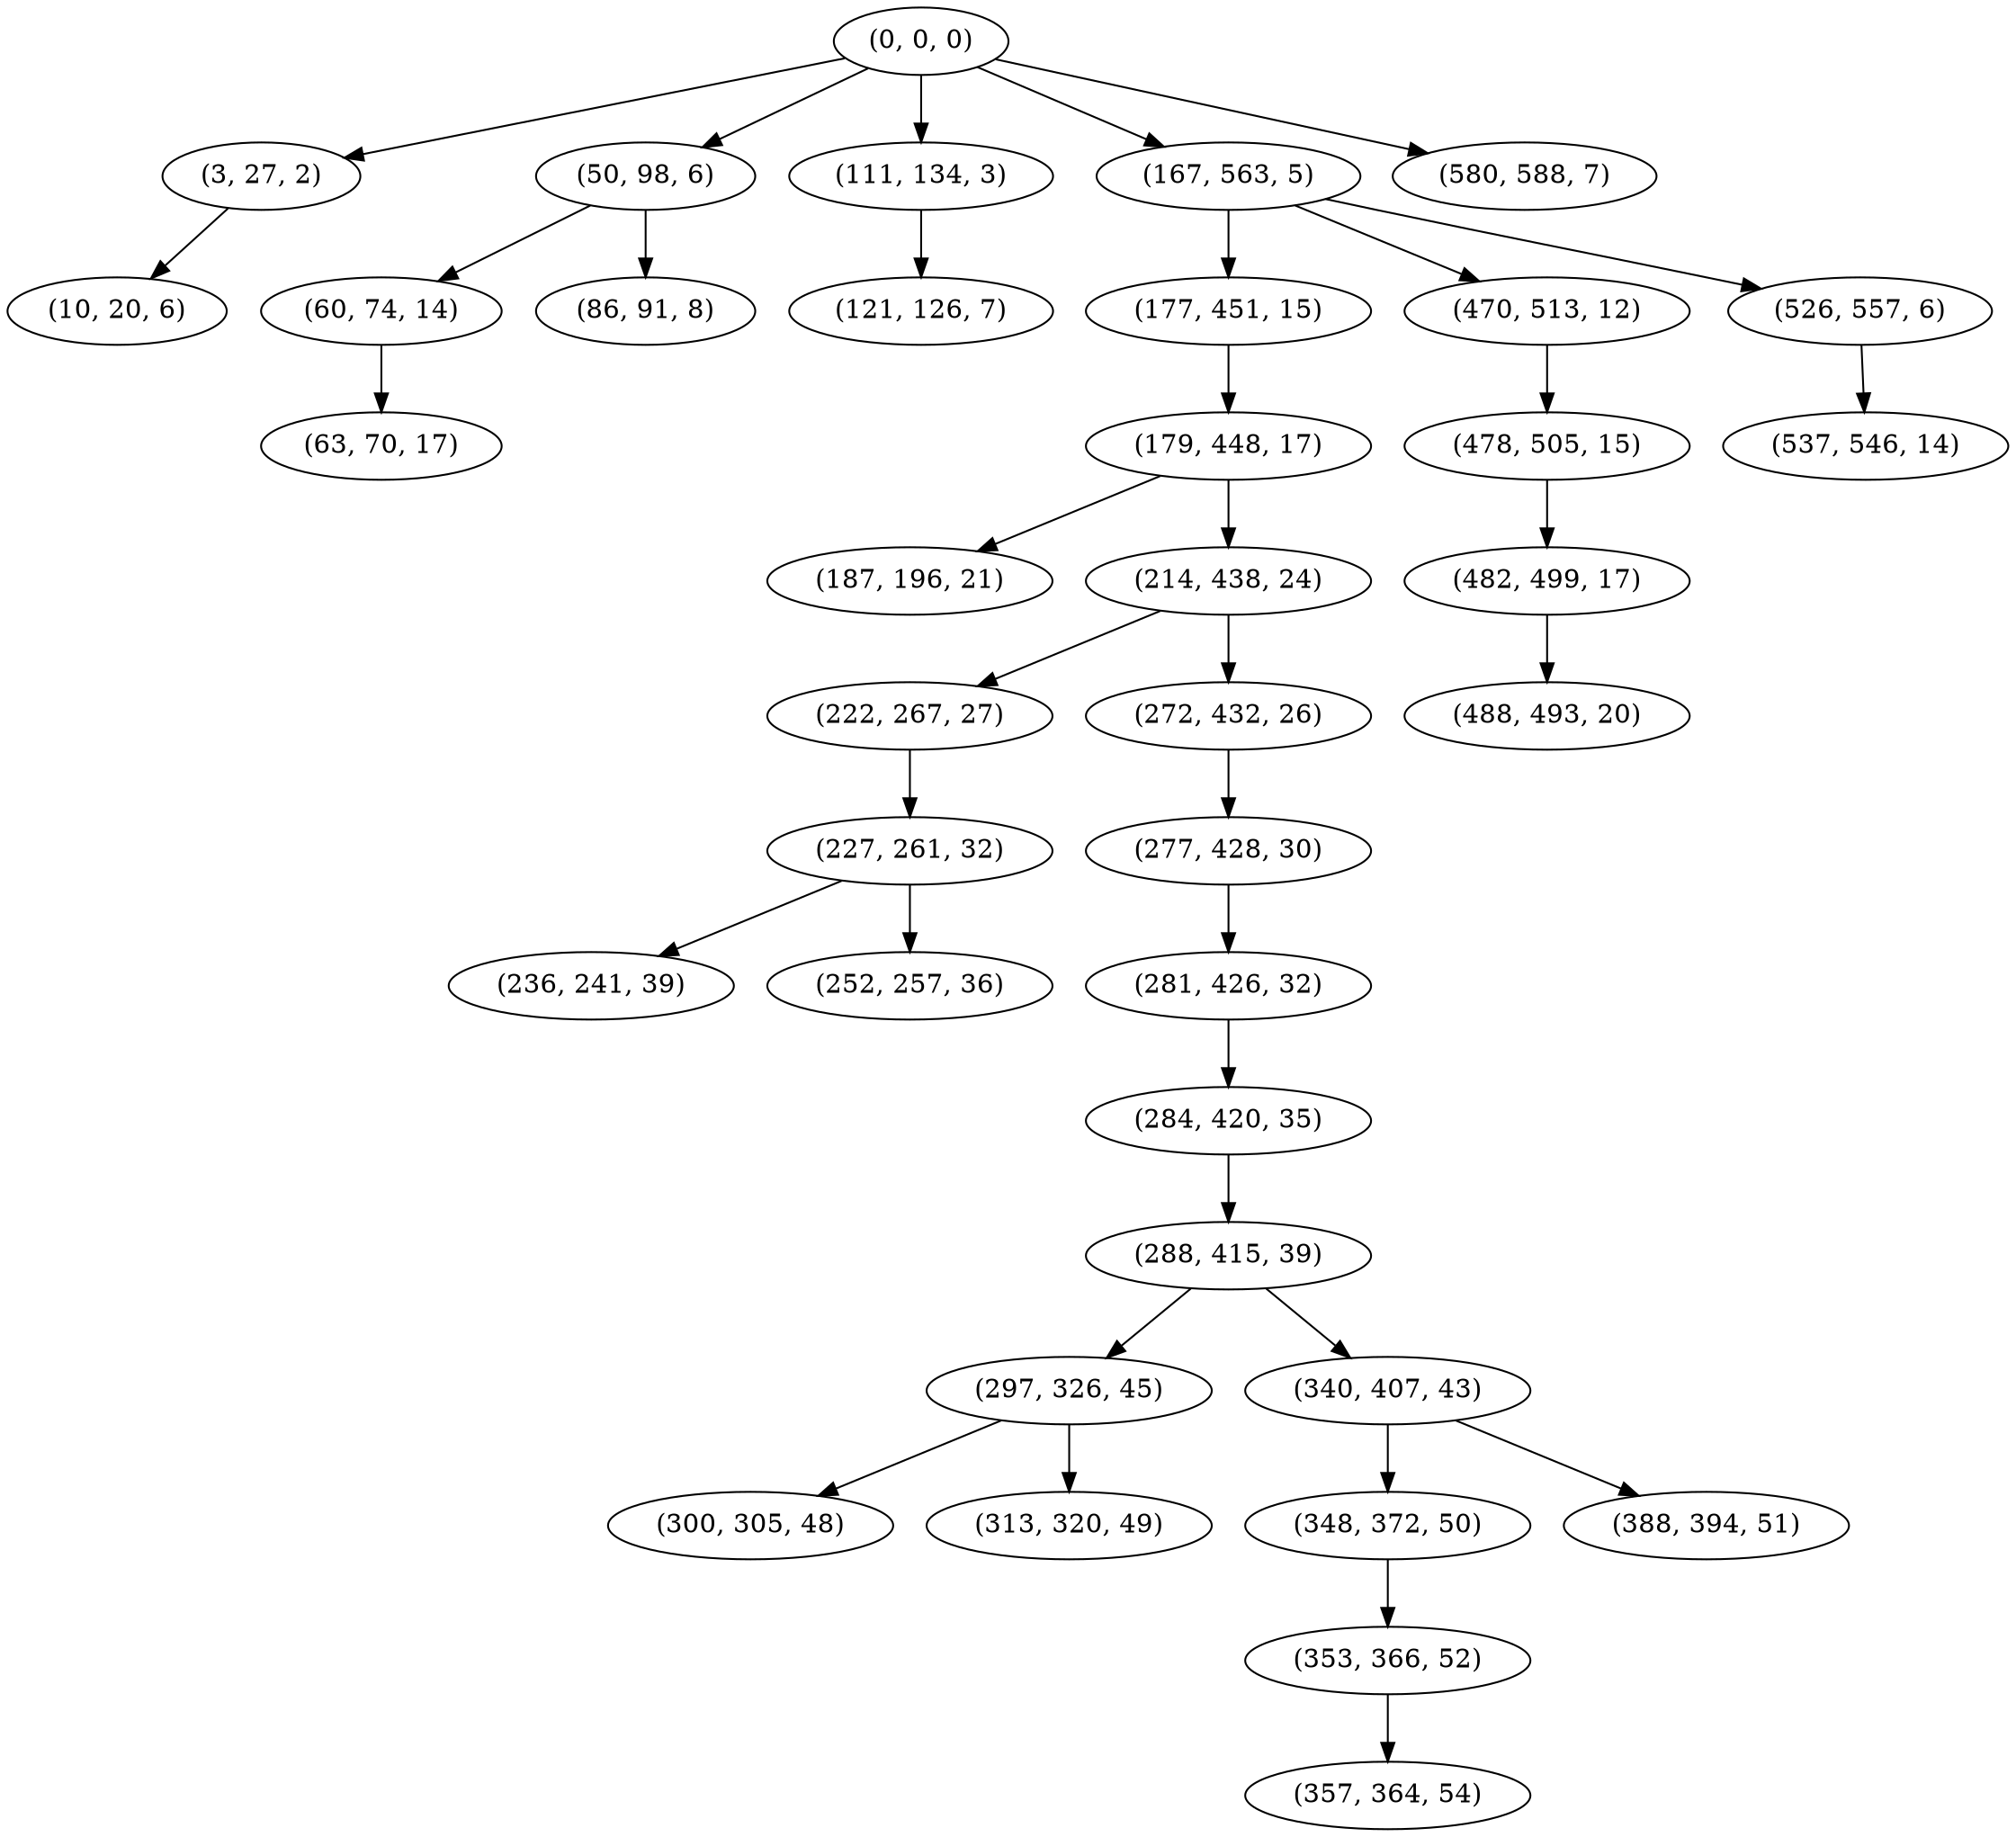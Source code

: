 digraph tree {
    "(0, 0, 0)";
    "(3, 27, 2)";
    "(10, 20, 6)";
    "(50, 98, 6)";
    "(60, 74, 14)";
    "(63, 70, 17)";
    "(86, 91, 8)";
    "(111, 134, 3)";
    "(121, 126, 7)";
    "(167, 563, 5)";
    "(177, 451, 15)";
    "(179, 448, 17)";
    "(187, 196, 21)";
    "(214, 438, 24)";
    "(222, 267, 27)";
    "(227, 261, 32)";
    "(236, 241, 39)";
    "(252, 257, 36)";
    "(272, 432, 26)";
    "(277, 428, 30)";
    "(281, 426, 32)";
    "(284, 420, 35)";
    "(288, 415, 39)";
    "(297, 326, 45)";
    "(300, 305, 48)";
    "(313, 320, 49)";
    "(340, 407, 43)";
    "(348, 372, 50)";
    "(353, 366, 52)";
    "(357, 364, 54)";
    "(388, 394, 51)";
    "(470, 513, 12)";
    "(478, 505, 15)";
    "(482, 499, 17)";
    "(488, 493, 20)";
    "(526, 557, 6)";
    "(537, 546, 14)";
    "(580, 588, 7)";
    "(0, 0, 0)" -> "(3, 27, 2)";
    "(0, 0, 0)" -> "(50, 98, 6)";
    "(0, 0, 0)" -> "(111, 134, 3)";
    "(0, 0, 0)" -> "(167, 563, 5)";
    "(0, 0, 0)" -> "(580, 588, 7)";
    "(3, 27, 2)" -> "(10, 20, 6)";
    "(50, 98, 6)" -> "(60, 74, 14)";
    "(50, 98, 6)" -> "(86, 91, 8)";
    "(60, 74, 14)" -> "(63, 70, 17)";
    "(111, 134, 3)" -> "(121, 126, 7)";
    "(167, 563, 5)" -> "(177, 451, 15)";
    "(167, 563, 5)" -> "(470, 513, 12)";
    "(167, 563, 5)" -> "(526, 557, 6)";
    "(177, 451, 15)" -> "(179, 448, 17)";
    "(179, 448, 17)" -> "(187, 196, 21)";
    "(179, 448, 17)" -> "(214, 438, 24)";
    "(214, 438, 24)" -> "(222, 267, 27)";
    "(214, 438, 24)" -> "(272, 432, 26)";
    "(222, 267, 27)" -> "(227, 261, 32)";
    "(227, 261, 32)" -> "(236, 241, 39)";
    "(227, 261, 32)" -> "(252, 257, 36)";
    "(272, 432, 26)" -> "(277, 428, 30)";
    "(277, 428, 30)" -> "(281, 426, 32)";
    "(281, 426, 32)" -> "(284, 420, 35)";
    "(284, 420, 35)" -> "(288, 415, 39)";
    "(288, 415, 39)" -> "(297, 326, 45)";
    "(288, 415, 39)" -> "(340, 407, 43)";
    "(297, 326, 45)" -> "(300, 305, 48)";
    "(297, 326, 45)" -> "(313, 320, 49)";
    "(340, 407, 43)" -> "(348, 372, 50)";
    "(340, 407, 43)" -> "(388, 394, 51)";
    "(348, 372, 50)" -> "(353, 366, 52)";
    "(353, 366, 52)" -> "(357, 364, 54)";
    "(470, 513, 12)" -> "(478, 505, 15)";
    "(478, 505, 15)" -> "(482, 499, 17)";
    "(482, 499, 17)" -> "(488, 493, 20)";
    "(526, 557, 6)" -> "(537, 546, 14)";
}

